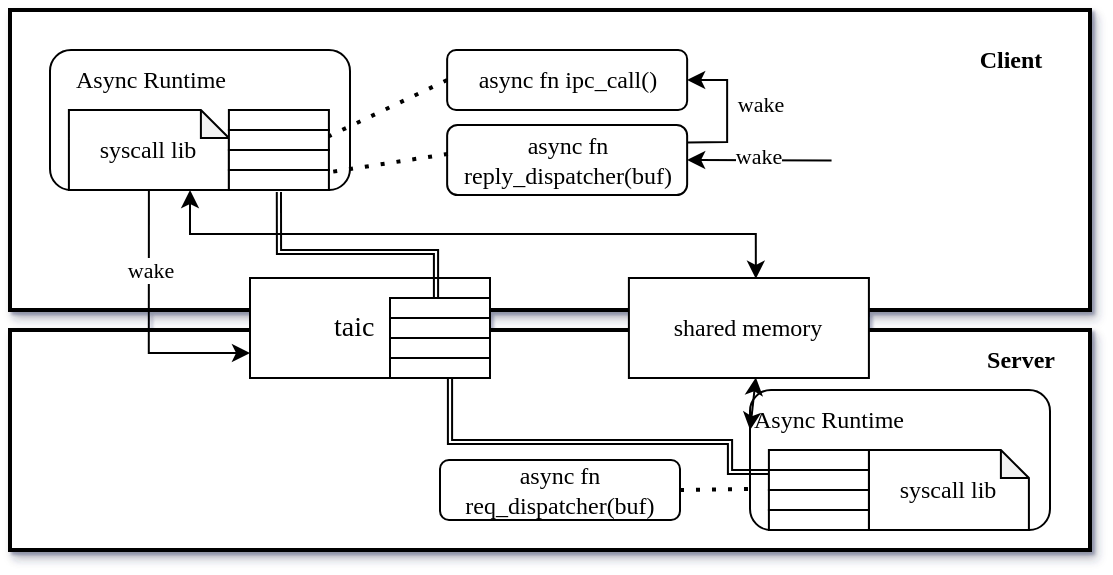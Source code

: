 <mxfile version="24.7.5">
  <diagram name="第 1 页" id="HJdR2ewPqc4SO0az2n2Y">
    <mxGraphModel dx="926" dy="-3656" grid="1" gridSize="10" guides="1" tooltips="1" connect="1" arrows="1" fold="1" page="1" pageScale="1" pageWidth="1169" pageHeight="827" background="#ffffff" math="0" shadow="1">
      <root>
        <mxCell id="0" />
        <mxCell id="1" parent="0" />
        <mxCell id="B-JMvFTmKCqjfrojI3Oj-154" value="" style="rounded=0;whiteSpace=wrap;html=1;strokeWidth=2;container=0;shadow=1;" parent="1" vertex="1">
          <mxGeometry x="310" y="4390" width="540" height="150" as="geometry" />
        </mxCell>
        <mxCell id="B-JMvFTmKCqjfrojI3Oj-155" value="&lt;font face=&quot;Times New Roman&quot;&gt;&lt;b&gt;Client&lt;/b&gt;&lt;/font&gt;" style="text;html=1;align=center;verticalAlign=middle;resizable=0;points=[];autosize=1;strokeColor=none;fillColor=none;" parent="1" vertex="1">
          <mxGeometry x="785" y="4400.25" width="50" height="30" as="geometry" />
        </mxCell>
        <mxCell id="B-JMvFTmKCqjfrojI3Oj-156" value="" style="rounded=0;whiteSpace=wrap;html=1;strokeWidth=2;container=0;shadow=1;" parent="1" vertex="1">
          <mxGeometry x="310" y="4550" width="540" height="110" as="geometry" />
        </mxCell>
        <mxCell id="B-JMvFTmKCqjfrojI3Oj-157" value="&lt;font face=&quot;Times New Roman&quot;&gt;&lt;b&gt;Server&lt;/b&gt;&lt;/font&gt;" style="text;html=1;align=center;verticalAlign=middle;resizable=0;points=[];autosize=1;strokeColor=none;fillColor=none;" parent="1" vertex="1">
          <mxGeometry x="785" y="4550" width="60" height="30" as="geometry" />
        </mxCell>
        <mxCell id="B-JMvFTmKCqjfrojI3Oj-160" value="&lt;font face=&quot;Times New Roman&quot;&gt;async fn ipc_call()&lt;/font&gt;" style="rounded=1;whiteSpace=wrap;html=1;" parent="1" vertex="1">
          <mxGeometry x="528.57" y="4410" width="120" height="30" as="geometry" />
        </mxCell>
        <mxCell id="B-JMvFTmKCqjfrojI3Oj-161" value="" style="rounded=1;whiteSpace=wrap;html=1;" parent="1" vertex="1">
          <mxGeometry x="330" y="4410" width="150" height="70" as="geometry" />
        </mxCell>
        <mxCell id="B-JMvFTmKCqjfrojI3Oj-162" value="&lt;font face=&quot;Times New Roman&quot;&gt;async fn reply_dispatcher(buf)&lt;/font&gt;" style="rounded=1;whiteSpace=wrap;html=1;" parent="1" vertex="1">
          <mxGeometry x="528.57" y="4447.5" width="120" height="35" as="geometry" />
        </mxCell>
        <mxCell id="B-JMvFTmKCqjfrojI3Oj-189" value="&lt;font face=&quot;Times New Roman&quot;&gt;Async Runtime&lt;/font&gt;" style="text;html=1;align=center;verticalAlign=middle;resizable=0;points=[];autosize=1;strokeColor=none;fillColor=none;" parent="1" vertex="1">
          <mxGeometry x="330" y="4410" width="100" height="30" as="geometry" />
        </mxCell>
        <mxCell id="B-JMvFTmKCqjfrojI3Oj-196" value="&lt;font face=&quot;Times New Roman&quot;&gt;async fn req_&lt;/font&gt;&lt;span style=&quot;font-family: &amp;quot;Times New Roman&amp;quot;;&quot;&gt;dispatcher&lt;/span&gt;&lt;font face=&quot;Times New Roman&quot;&gt;(buf)&lt;/font&gt;" style="rounded=1;whiteSpace=wrap;html=1;" parent="1" vertex="1">
          <mxGeometry x="525" y="4615" width="120" height="30" as="geometry" />
        </mxCell>
        <mxCell id="3zCTHO5FhxRvflpCOMbn-2" style="edgeStyle=orthogonalEdgeStyle;rounded=0;orthogonalLoop=1;jettySize=auto;html=1;exitX=0.5;exitY=1;exitDx=0;exitDy=0;exitPerimeter=0;entryX=0;entryY=0.75;entryDx=0;entryDy=0;" edge="1" parent="1" source="B-JMvFTmKCqjfrojI3Oj-198" target="3zCTHO5FhxRvflpCOMbn-1">
          <mxGeometry relative="1" as="geometry" />
        </mxCell>
        <mxCell id="B-JMvFTmKCqjfrojI3Oj-198" value="&lt;font face=&quot;Times New Roman&quot;&gt;syscall lib&lt;/font&gt;" style="shape=note;whiteSpace=wrap;html=1;backgroundOutline=1;darkOpacity=0.05;size=14;" parent="1" vertex="1">
          <mxGeometry x="339.45" y="4440" width="80" height="40" as="geometry" />
        </mxCell>
        <mxCell id="B-JMvFTmKCqjfrojI3Oj-209" value="" style="rounded=1;whiteSpace=wrap;html=1;" parent="1" vertex="1">
          <mxGeometry x="680" y="4580" width="150" height="70" as="geometry" />
        </mxCell>
        <mxCell id="B-JMvFTmKCqjfrojI3Oj-210" value="&lt;font face=&quot;Times New Roman&quot;&gt;Async Runtime&lt;/font&gt;" style="text;html=1;align=center;verticalAlign=middle;resizable=0;points=[];autosize=1;strokeColor=none;fillColor=none;" parent="1" vertex="1">
          <mxGeometry x="669.45" y="4580" width="100" height="30" as="geometry" />
        </mxCell>
        <mxCell id="B-JMvFTmKCqjfrojI3Oj-211" value="&lt;font face=&quot;Times New Roman&quot;&gt;syscall lib&lt;/font&gt;" style="shape=note;whiteSpace=wrap;html=1;backgroundOutline=1;darkOpacity=0.05;size=14;" parent="1" vertex="1">
          <mxGeometry x="739.45" y="4610" width="80" height="40" as="geometry" />
        </mxCell>
        <mxCell id="B-JMvFTmKCqjfrojI3Oj-212" value="" style="rounded=0;whiteSpace=wrap;html=1;" parent="1" vertex="1">
          <mxGeometry x="689.45" y="4610" width="50" height="10" as="geometry" />
        </mxCell>
        <mxCell id="3zCTHO5FhxRvflpCOMbn-22" style="edgeStyle=orthogonalEdgeStyle;rounded=0;orthogonalLoop=1;jettySize=auto;html=1;shape=link;width=-2.097;" edge="1" parent="1">
          <mxGeometry relative="1" as="geometry">
            <mxPoint x="689.45" y="4621" as="sourcePoint" />
            <mxPoint x="530" y="4566" as="targetPoint" />
            <Array as="points">
              <mxPoint x="670" y="4621" />
              <mxPoint x="670" y="4606" />
              <mxPoint x="530" y="4606" />
              <mxPoint x="530" y="4570" />
            </Array>
          </mxGeometry>
        </mxCell>
        <mxCell id="B-JMvFTmKCqjfrojI3Oj-213" value="" style="rounded=0;whiteSpace=wrap;html=1;" parent="1" vertex="1">
          <mxGeometry x="689.45" y="4620" width="50" height="10" as="geometry" />
        </mxCell>
        <mxCell id="B-JMvFTmKCqjfrojI3Oj-214" value="" style="rounded=0;whiteSpace=wrap;html=1;" parent="1" vertex="1">
          <mxGeometry x="689.45" y="4630" width="50" height="10" as="geometry" />
        </mxCell>
        <mxCell id="B-JMvFTmKCqjfrojI3Oj-215" value="" style="rounded=0;whiteSpace=wrap;html=1;" parent="1" vertex="1">
          <mxGeometry x="689.45" y="4640" width="50" height="10" as="geometry" />
        </mxCell>
        <mxCell id="B-JMvFTmKCqjfrojI3Oj-221" value="" style="endArrow=none;dashed=1;html=1;dashPattern=1 3;strokeWidth=2;rounded=0;exitX=0.003;exitY=0.414;exitDx=0;exitDy=0;exitPerimeter=0;" parent="1" target="3zCTHO5FhxRvflpCOMbn-20" edge="1" source="B-JMvFTmKCqjfrojI3Oj-162">
          <mxGeometry width="50" height="50" relative="1" as="geometry">
            <mxPoint x="468.57" y="4450" as="sourcePoint" />
            <mxPoint x="648.57" y="4490" as="targetPoint" />
          </mxGeometry>
        </mxCell>
        <mxCell id="B-JMvFTmKCqjfrojI3Oj-222" value="" style="endArrow=none;dashed=1;html=1;dashPattern=1 3;strokeWidth=2;rounded=0;exitX=0;exitY=0.5;exitDx=0;exitDy=0;" parent="1" source="B-JMvFTmKCqjfrojI3Oj-160" edge="1" target="3zCTHO5FhxRvflpCOMbn-19">
          <mxGeometry width="50" height="50" relative="1" as="geometry">
            <mxPoint x="452.65" y="4459.11" as="sourcePoint" />
            <mxPoint x="528.57" y="4470" as="targetPoint" />
          </mxGeometry>
        </mxCell>
        <mxCell id="B-JMvFTmKCqjfrojI3Oj-223" value="" style="endArrow=none;dashed=1;html=1;dashPattern=1 3;strokeWidth=2;rounded=0;exitX=1;exitY=0.5;exitDx=0;exitDy=0;entryX=0.004;entryY=0.707;entryDx=0;entryDy=0;entryPerimeter=0;" parent="1" source="B-JMvFTmKCqjfrojI3Oj-196" target="B-JMvFTmKCqjfrojI3Oj-209" edge="1">
          <mxGeometry width="50" height="50" relative="1" as="geometry">
            <mxPoint x="629.45" y="4617.5" as="sourcePoint" />
            <mxPoint x="669.45" y="4517.5" as="targetPoint" />
          </mxGeometry>
        </mxCell>
        <mxCell id="B-JMvFTmKCqjfrojI3Oj-226" value="" style="endArrow=classic;html=1;rounded=0;exitX=0;exitY=0.5;exitDx=0;exitDy=0;entryX=1;entryY=0.5;entryDx=0;entryDy=0;" parent="1" target="B-JMvFTmKCqjfrojI3Oj-162" edge="1">
          <mxGeometry width="50" height="50" relative="1" as="geometry">
            <mxPoint x="720.79" y="4465.25" as="sourcePoint" />
            <mxPoint x="648.57" y="4490" as="targetPoint" />
          </mxGeometry>
        </mxCell>
        <mxCell id="B-JMvFTmKCqjfrojI3Oj-229" value="&lt;font face=&quot;Times New Roman&quot;&gt;wake&lt;/font&gt;" style="edgeLabel;html=1;align=center;verticalAlign=middle;resizable=0;points=[];" parent="B-JMvFTmKCqjfrojI3Oj-226" vertex="1" connectable="0">
          <mxGeometry x="0.019" y="-2" relative="1" as="geometry">
            <mxPoint as="offset" />
          </mxGeometry>
        </mxCell>
        <mxCell id="B-JMvFTmKCqjfrojI3Oj-232" value="" style="endArrow=classic;html=1;rounded=0;exitX=1;exitY=0.25;exitDx=0;exitDy=0;entryX=1;entryY=0.5;entryDx=0;entryDy=0;" parent="1" source="B-JMvFTmKCqjfrojI3Oj-162" target="B-JMvFTmKCqjfrojI3Oj-160" edge="1">
          <mxGeometry width="50" height="50" relative="1" as="geometry">
            <mxPoint x="598.57" y="4540" as="sourcePoint" />
            <mxPoint x="648.57" y="4490" as="targetPoint" />
            <Array as="points">
              <mxPoint x="668.57" y="4456" />
              <mxPoint x="668.57" y="4425" />
            </Array>
          </mxGeometry>
        </mxCell>
        <mxCell id="B-JMvFTmKCqjfrojI3Oj-233" value="&lt;font face=&quot;Times New Roman&quot;&gt;wake&lt;/font&gt;" style="edgeLabel;html=1;align=center;verticalAlign=middle;resizable=0;points=[];" parent="B-JMvFTmKCqjfrojI3Oj-232" vertex="1" connectable="0">
          <mxGeometry x="0.099" relative="1" as="geometry">
            <mxPoint x="16" as="offset" />
          </mxGeometry>
        </mxCell>
        <mxCell id="uf0-_T7T-mCnK8aiK6UU-66" value="&lt;font face=&quot;Times New Roman&quot;&gt;shared memory&lt;/font&gt;" style="rounded=0;whiteSpace=wrap;html=1;" parent="1" vertex="1">
          <mxGeometry x="619.45" y="4524" width="120" height="50" as="geometry" />
        </mxCell>
        <mxCell id="mDEruP-ZMNfajEerkW_--67" value="" style="endArrow=classic;startArrow=classic;html=1;rounded=0;exitX=0.757;exitY=1;exitDx=0;exitDy=0;entryX=0.529;entryY=0.008;entryDx=0;entryDy=0;entryPerimeter=0;exitPerimeter=0;edgeStyle=orthogonalEdgeStyle;" parent="1" source="B-JMvFTmKCqjfrojI3Oj-198" target="uf0-_T7T-mCnK8aiK6UU-66" edge="1">
          <mxGeometry width="50" height="50" relative="1" as="geometry">
            <mxPoint x="419.45" y="4477.5" as="sourcePoint" />
            <mxPoint x="580" y="4560" as="targetPoint" />
          </mxGeometry>
        </mxCell>
        <mxCell id="mDEruP-ZMNfajEerkW_--68" value="" style="endArrow=classic;startArrow=classic;html=1;rounded=0;exitX=0.106;exitY=0.667;exitDx=0;exitDy=0;exitPerimeter=0;entryX=0.529;entryY=0.995;entryDx=0;entryDy=0;entryPerimeter=0;" parent="1" source="B-JMvFTmKCqjfrojI3Oj-210" edge="1" target="uf0-_T7T-mCnK8aiK6UU-66">
          <mxGeometry width="50" height="50" relative="1" as="geometry">
            <mxPoint x="429" y="4488" as="sourcePoint" />
            <mxPoint x="610" y="4580" as="targetPoint" />
          </mxGeometry>
        </mxCell>
        <mxCell id="3zCTHO5FhxRvflpCOMbn-1" value="&lt;blockquote style=&quot;margin: 0 0 0 40px; border: none; padding: 0px;&quot;&gt;&lt;font style=&quot;font-size: 14px;&quot; face=&quot;Times New Roman&quot;&gt;taic&lt;/font&gt;&lt;/blockquote&gt;" style="rounded=0;whiteSpace=wrap;html=1;align=left;" vertex="1" parent="1">
          <mxGeometry x="430" y="4524" width="120" height="50" as="geometry" />
        </mxCell>
        <mxCell id="3zCTHO5FhxRvflpCOMbn-4" value="" style="rounded=0;whiteSpace=wrap;html=1;" vertex="1" parent="1">
          <mxGeometry x="500.0" y="4544" width="50" height="10" as="geometry" />
        </mxCell>
        <mxCell id="3zCTHO5FhxRvflpCOMbn-5" value="" style="rounded=0;whiteSpace=wrap;html=1;" vertex="1" parent="1">
          <mxGeometry x="500.0" y="4554" width="50" height="10" as="geometry" />
        </mxCell>
        <mxCell id="3zCTHO5FhxRvflpCOMbn-6" value="" style="rounded=0;whiteSpace=wrap;html=1;" vertex="1" parent="1">
          <mxGeometry x="500.0" y="4564" width="50" height="10" as="geometry" />
        </mxCell>
        <mxCell id="3zCTHO5FhxRvflpCOMbn-17" value="" style="rounded=0;whiteSpace=wrap;html=1;" vertex="1" parent="1">
          <mxGeometry x="419.45" y="4440" width="50" height="10" as="geometry" />
        </mxCell>
        <mxCell id="3zCTHO5FhxRvflpCOMbn-18" value="" style="rounded=0;whiteSpace=wrap;html=1;" vertex="1" parent="1">
          <mxGeometry x="419.45" y="4450" width="50" height="10" as="geometry" />
        </mxCell>
        <mxCell id="3zCTHO5FhxRvflpCOMbn-19" value="" style="rounded=0;whiteSpace=wrap;html=1;" vertex="1" parent="1">
          <mxGeometry x="419.45" y="4460" width="50" height="10" as="geometry" />
        </mxCell>
        <mxCell id="3zCTHO5FhxRvflpCOMbn-20" value="" style="rounded=0;whiteSpace=wrap;html=1;" vertex="1" parent="1">
          <mxGeometry x="419.45" y="4470" width="50" height="10" as="geometry" />
        </mxCell>
        <mxCell id="3zCTHO5FhxRvflpCOMbn-23" style="edgeStyle=orthogonalEdgeStyle;rounded=0;orthogonalLoop=1;jettySize=auto;html=1;exitX=0.5;exitY=1;exitDx=0;exitDy=0;shape=link;entryX=0.5;entryY=0;entryDx=0;entryDy=0;width=-2.097;" edge="1" parent="1">
          <mxGeometry relative="1" as="geometry">
            <mxPoint x="444.45" y="4481" as="sourcePoint" />
            <mxPoint x="525" y="4535" as="targetPoint" />
            <Array as="points">
              <mxPoint x="445" y="4511" />
              <mxPoint x="523" y="4511" />
              <mxPoint x="523" y="4535" />
            </Array>
          </mxGeometry>
        </mxCell>
        <mxCell id="3zCTHO5FhxRvflpCOMbn-24" value="&lt;font face=&quot;Times New Roman&quot;&gt;wake&lt;/font&gt;" style="edgeLabel;html=1;align=center;verticalAlign=middle;resizable=0;points=[];" vertex="1" connectable="0" parent="1">
          <mxGeometry x="379.45" y="4520.002" as="geometry" />
        </mxCell>
        <mxCell id="3zCTHO5FhxRvflpCOMbn-3" value="" style="rounded=0;whiteSpace=wrap;html=1;" vertex="1" parent="1">
          <mxGeometry x="500.0" y="4534" width="50" height="10" as="geometry" />
        </mxCell>
      </root>
    </mxGraphModel>
  </diagram>
</mxfile>
